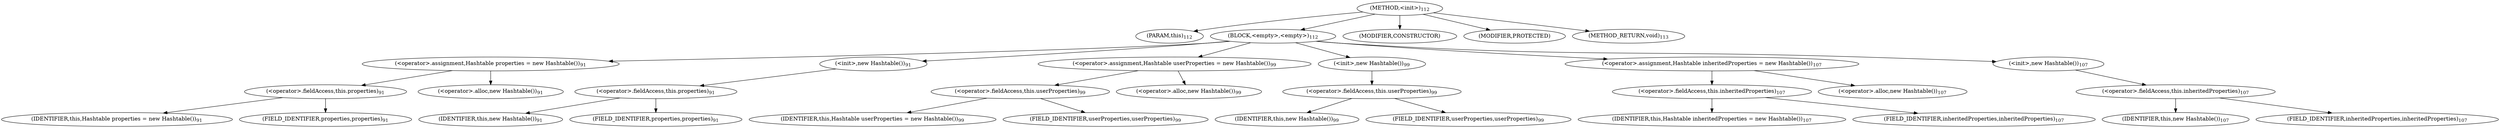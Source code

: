 digraph "&lt;init&gt;" {  
"80" [label = <(METHOD,&lt;init&gt;)<SUB>112</SUB>> ]
"81" [label = <(PARAM,this)<SUB>112</SUB>> ]
"82" [label = <(BLOCK,&lt;empty&gt;,&lt;empty&gt;)<SUB>112</SUB>> ]
"83" [label = <(&lt;operator&gt;.assignment,Hashtable properties = new Hashtable())<SUB>91</SUB>> ]
"84" [label = <(&lt;operator&gt;.fieldAccess,this.properties)<SUB>91</SUB>> ]
"85" [label = <(IDENTIFIER,this,Hashtable properties = new Hashtable())<SUB>91</SUB>> ]
"86" [label = <(FIELD_IDENTIFIER,properties,properties)<SUB>91</SUB>> ]
"87" [label = <(&lt;operator&gt;.alloc,new Hashtable())<SUB>91</SUB>> ]
"88" [label = <(&lt;init&gt;,new Hashtable())<SUB>91</SUB>> ]
"89" [label = <(&lt;operator&gt;.fieldAccess,this.properties)<SUB>91</SUB>> ]
"90" [label = <(IDENTIFIER,this,new Hashtable())<SUB>91</SUB>> ]
"91" [label = <(FIELD_IDENTIFIER,properties,properties)<SUB>91</SUB>> ]
"92" [label = <(&lt;operator&gt;.assignment,Hashtable userProperties = new Hashtable())<SUB>99</SUB>> ]
"93" [label = <(&lt;operator&gt;.fieldAccess,this.userProperties)<SUB>99</SUB>> ]
"94" [label = <(IDENTIFIER,this,Hashtable userProperties = new Hashtable())<SUB>99</SUB>> ]
"95" [label = <(FIELD_IDENTIFIER,userProperties,userProperties)<SUB>99</SUB>> ]
"96" [label = <(&lt;operator&gt;.alloc,new Hashtable())<SUB>99</SUB>> ]
"97" [label = <(&lt;init&gt;,new Hashtable())<SUB>99</SUB>> ]
"98" [label = <(&lt;operator&gt;.fieldAccess,this.userProperties)<SUB>99</SUB>> ]
"99" [label = <(IDENTIFIER,this,new Hashtable())<SUB>99</SUB>> ]
"100" [label = <(FIELD_IDENTIFIER,userProperties,userProperties)<SUB>99</SUB>> ]
"101" [label = <(&lt;operator&gt;.assignment,Hashtable inheritedProperties = new Hashtable())<SUB>107</SUB>> ]
"102" [label = <(&lt;operator&gt;.fieldAccess,this.inheritedProperties)<SUB>107</SUB>> ]
"103" [label = <(IDENTIFIER,this,Hashtable inheritedProperties = new Hashtable())<SUB>107</SUB>> ]
"104" [label = <(FIELD_IDENTIFIER,inheritedProperties,inheritedProperties)<SUB>107</SUB>> ]
"105" [label = <(&lt;operator&gt;.alloc,new Hashtable())<SUB>107</SUB>> ]
"106" [label = <(&lt;init&gt;,new Hashtable())<SUB>107</SUB>> ]
"107" [label = <(&lt;operator&gt;.fieldAccess,this.inheritedProperties)<SUB>107</SUB>> ]
"108" [label = <(IDENTIFIER,this,new Hashtable())<SUB>107</SUB>> ]
"109" [label = <(FIELD_IDENTIFIER,inheritedProperties,inheritedProperties)<SUB>107</SUB>> ]
"110" [label = <(MODIFIER,CONSTRUCTOR)> ]
"111" [label = <(MODIFIER,PROTECTED)> ]
"112" [label = <(METHOD_RETURN,void)<SUB>113</SUB>> ]
  "80" -> "81" 
  "80" -> "82" 
  "80" -> "110" 
  "80" -> "111" 
  "80" -> "112" 
  "82" -> "83" 
  "82" -> "88" 
  "82" -> "92" 
  "82" -> "97" 
  "82" -> "101" 
  "82" -> "106" 
  "83" -> "84" 
  "83" -> "87" 
  "84" -> "85" 
  "84" -> "86" 
  "88" -> "89" 
  "89" -> "90" 
  "89" -> "91" 
  "92" -> "93" 
  "92" -> "96" 
  "93" -> "94" 
  "93" -> "95" 
  "97" -> "98" 
  "98" -> "99" 
  "98" -> "100" 
  "101" -> "102" 
  "101" -> "105" 
  "102" -> "103" 
  "102" -> "104" 
  "106" -> "107" 
  "107" -> "108" 
  "107" -> "109" 
}
